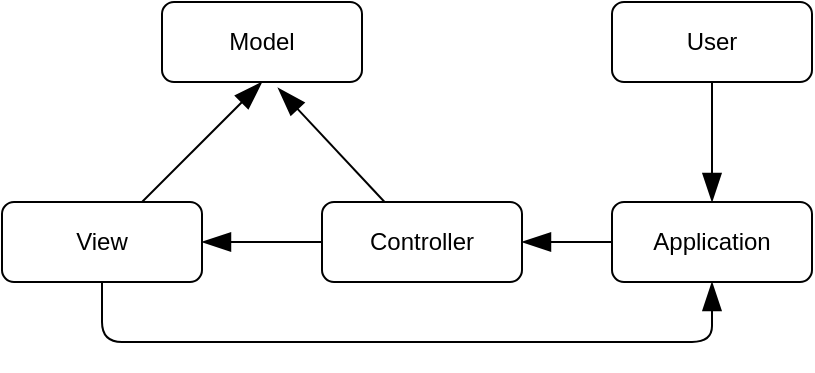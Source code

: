 <mxfile>
    <diagram id="b-_biW9bZPFZUI0noxz3" name="Page-1">
        <mxGraphModel dx="662" dy="352" grid="1" gridSize="10" guides="1" tooltips="1" connect="1" arrows="1" fold="1" page="1" pageScale="1" pageWidth="850" pageHeight="1100" math="0" shadow="0">
            <root>
                <mxCell id="0"/>
                <mxCell id="1" parent="0"/>
                <mxCell id="2" value="Model" style="rounded=1;whiteSpace=wrap;html=1;" vertex="1" parent="1">
                    <mxGeometry x="303" y="350" width="100" height="40" as="geometry"/>
                </mxCell>
                <mxCell id="8" style="edgeStyle=none;html=1;entryX=0.5;entryY=1;entryDx=0;entryDy=0;endArrow=blockThin;endFill=1;endSize=12;" edge="1" parent="1" source="3" target="2">
                    <mxGeometry relative="1" as="geometry"/>
                </mxCell>
                <mxCell id="12" style="edgeStyle=none;html=1;exitX=0.5;exitY=1;exitDx=0;exitDy=0;entryX=0.5;entryY=1;entryDx=0;entryDy=0;endArrow=blockThin;endFill=1;endSize=12;" edge="1" parent="1" source="3" target="6">
                    <mxGeometry relative="1" as="geometry">
                        <Array as="points">
                            <mxPoint x="273" y="520"/>
                            <mxPoint x="578" y="520"/>
                        </Array>
                    </mxGeometry>
                </mxCell>
                <mxCell id="3" value="View" style="rounded=1;whiteSpace=wrap;html=1;" vertex="1" parent="1">
                    <mxGeometry x="223" y="450" width="100" height="40" as="geometry"/>
                </mxCell>
                <mxCell id="7" style="edgeStyle=none;html=1;entryX=1;entryY=0.5;entryDx=0;entryDy=0;endSize=12;endArrow=blockThin;endFill=1;" edge="1" parent="1" source="4" target="3">
                    <mxGeometry relative="1" as="geometry"/>
                </mxCell>
                <mxCell id="9" style="edgeStyle=none;html=1;entryX=0.58;entryY=1.075;entryDx=0;entryDy=0;entryPerimeter=0;endArrow=blockThin;endFill=1;endSize=12;" edge="1" parent="1" source="4" target="2">
                    <mxGeometry relative="1" as="geometry"/>
                </mxCell>
                <mxCell id="4" value="Controller" style="rounded=1;whiteSpace=wrap;html=1;" vertex="1" parent="1">
                    <mxGeometry x="383" y="450" width="100" height="40" as="geometry"/>
                </mxCell>
                <mxCell id="11" style="edgeStyle=none;html=1;entryX=0.5;entryY=0;entryDx=0;entryDy=0;endArrow=blockThin;endFill=1;endSize=12;" edge="1" parent="1" source="5" target="6">
                    <mxGeometry relative="1" as="geometry"/>
                </mxCell>
                <mxCell id="5" value="User" style="rounded=1;whiteSpace=wrap;html=1;" vertex="1" parent="1">
                    <mxGeometry x="528" y="350" width="100" height="40" as="geometry"/>
                </mxCell>
                <mxCell id="10" style="edgeStyle=none;html=1;entryX=1;entryY=0.5;entryDx=0;entryDy=0;endArrow=blockThin;endFill=1;endSize=12;" edge="1" parent="1" source="6" target="4">
                    <mxGeometry relative="1" as="geometry"/>
                </mxCell>
                <mxCell id="6" value="Application" style="rounded=1;whiteSpace=wrap;html=1;" vertex="1" parent="1">
                    <mxGeometry x="528" y="450" width="100" height="40" as="geometry"/>
                </mxCell>
            </root>
        </mxGraphModel>
    </diagram>
</mxfile>